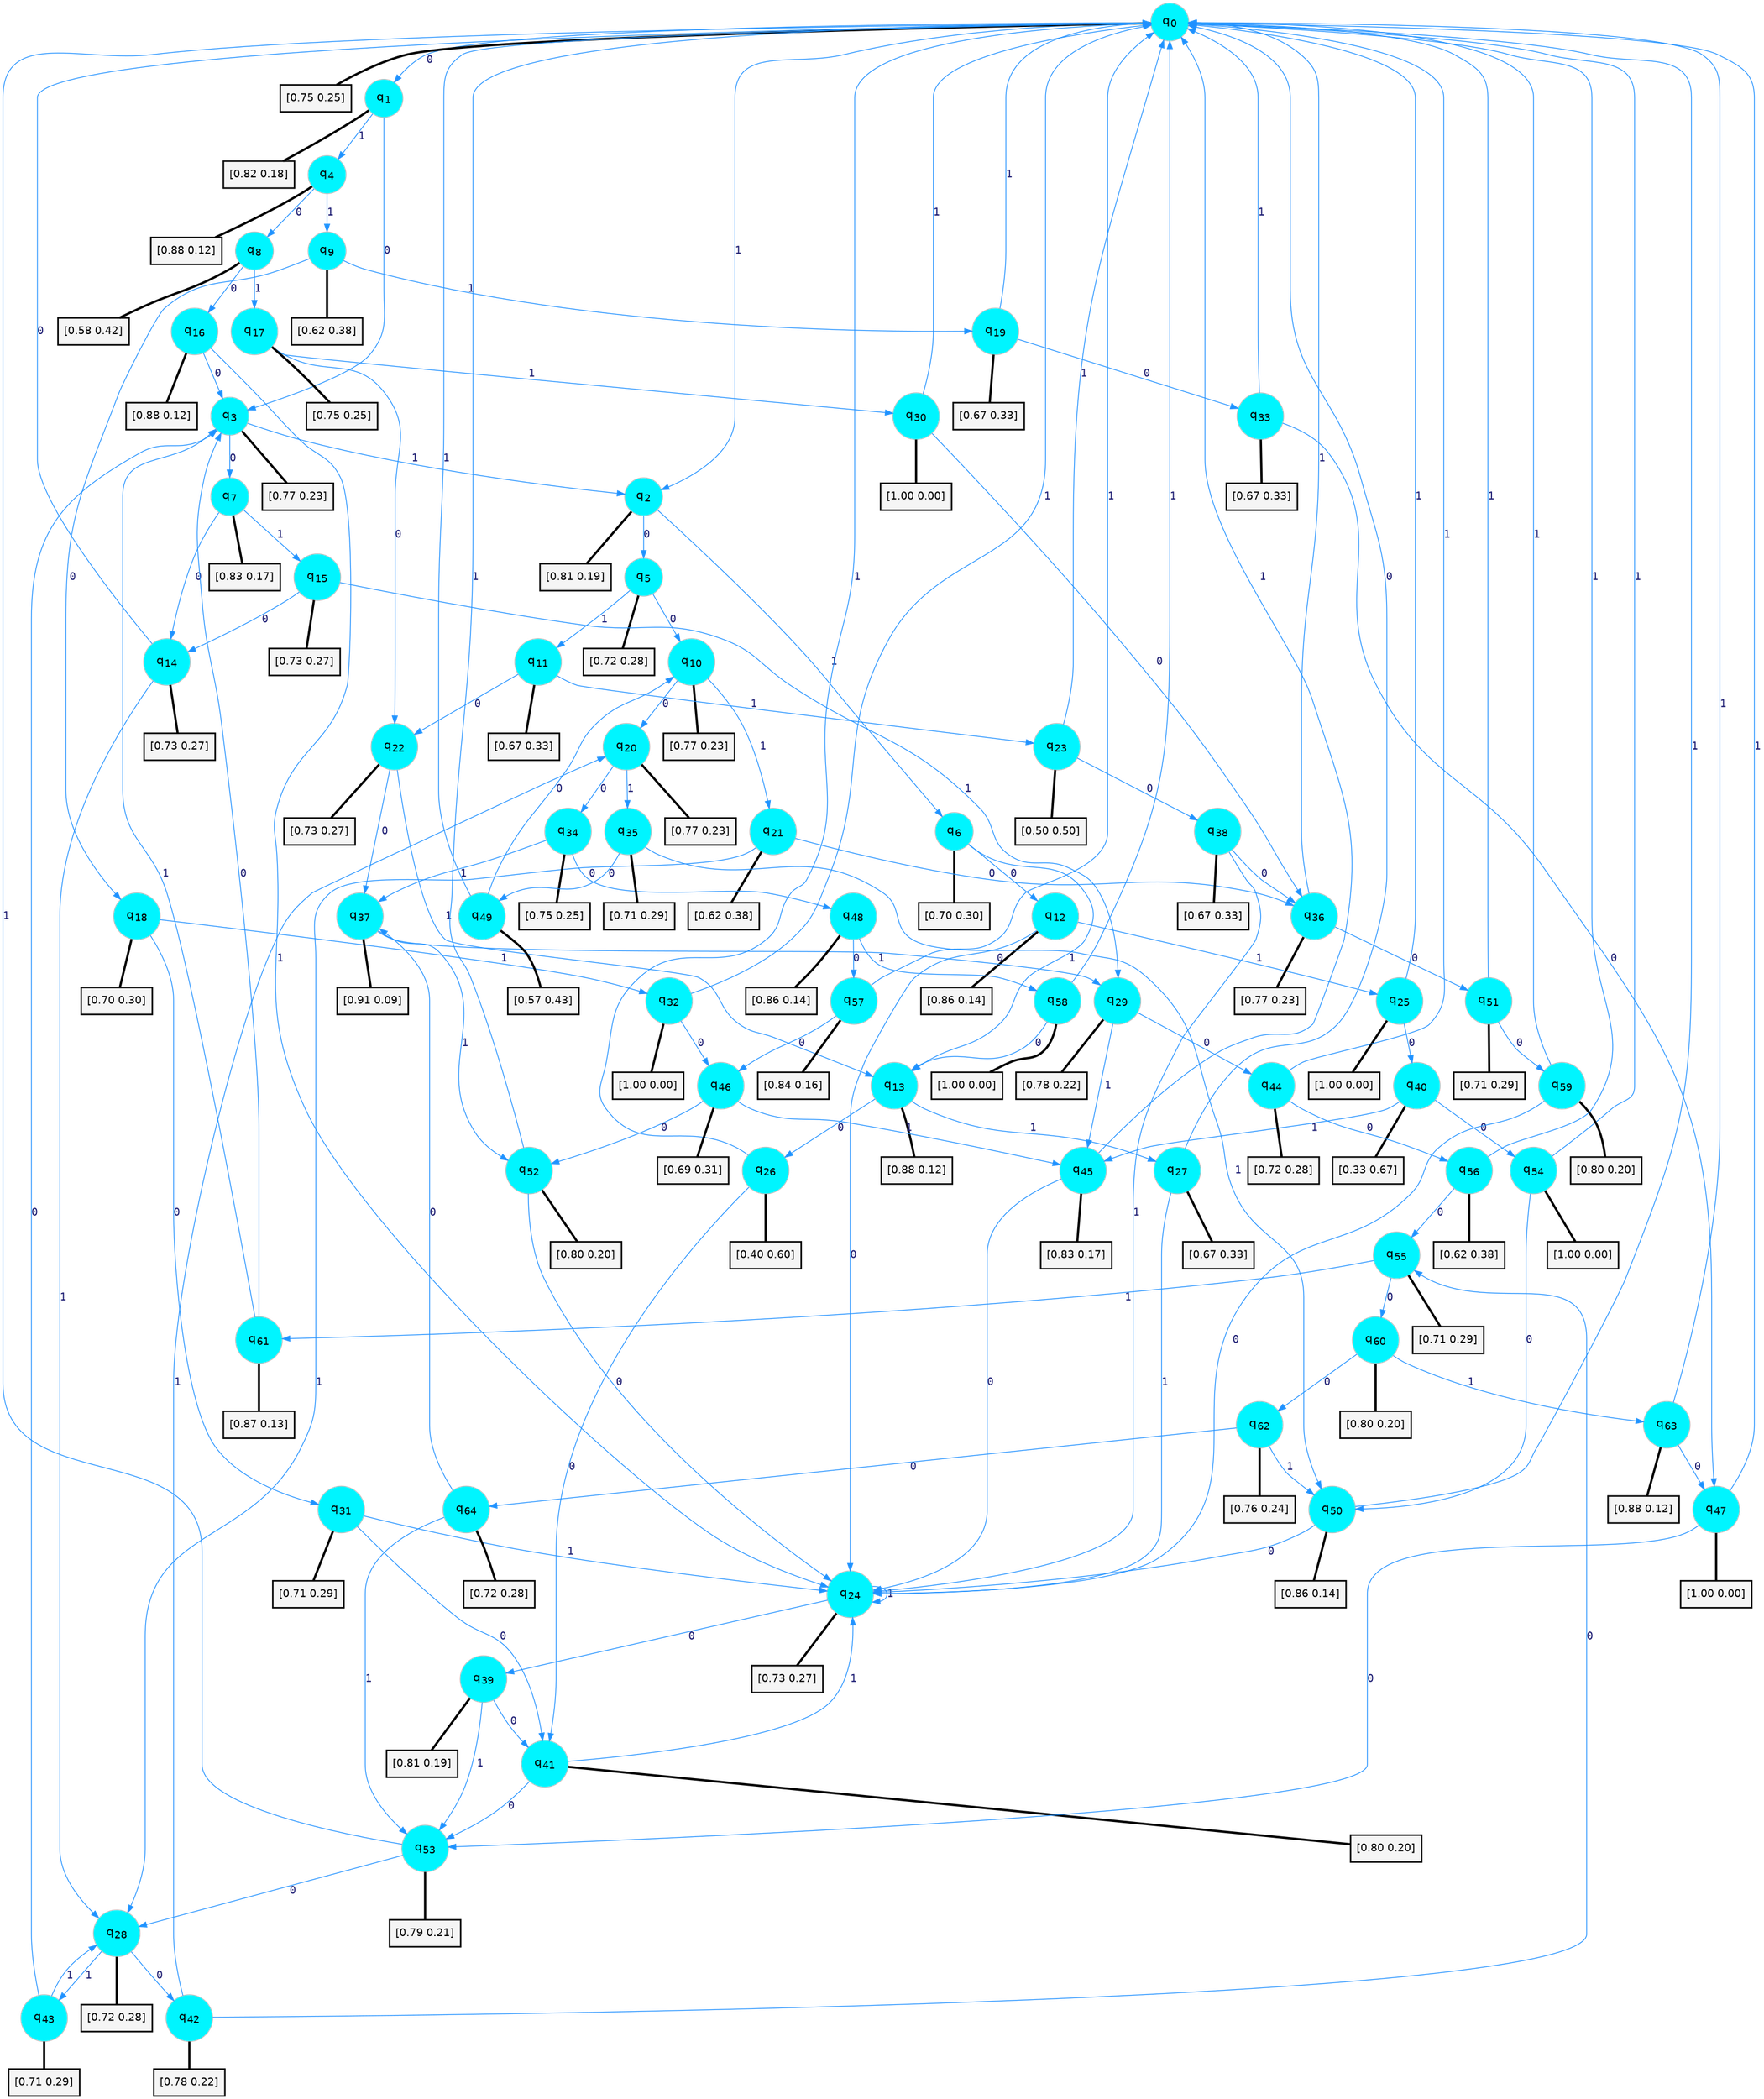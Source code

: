 digraph G {
graph [
bgcolor=transparent, dpi=300, rankdir=TD, size="40,25"];
node [
color=gray, fillcolor=turquoise1, fontcolor=black, fontname=Helvetica, fontsize=16, fontweight=bold, shape=circle, style=filled];
edge [
arrowsize=1, color=dodgerblue1, fontcolor=midnightblue, fontname=courier, fontweight=bold, penwidth=1, style=solid, weight=20];
0[label=<q<SUB>0</SUB>>];
1[label=<q<SUB>1</SUB>>];
2[label=<q<SUB>2</SUB>>];
3[label=<q<SUB>3</SUB>>];
4[label=<q<SUB>4</SUB>>];
5[label=<q<SUB>5</SUB>>];
6[label=<q<SUB>6</SUB>>];
7[label=<q<SUB>7</SUB>>];
8[label=<q<SUB>8</SUB>>];
9[label=<q<SUB>9</SUB>>];
10[label=<q<SUB>10</SUB>>];
11[label=<q<SUB>11</SUB>>];
12[label=<q<SUB>12</SUB>>];
13[label=<q<SUB>13</SUB>>];
14[label=<q<SUB>14</SUB>>];
15[label=<q<SUB>15</SUB>>];
16[label=<q<SUB>16</SUB>>];
17[label=<q<SUB>17</SUB>>];
18[label=<q<SUB>18</SUB>>];
19[label=<q<SUB>19</SUB>>];
20[label=<q<SUB>20</SUB>>];
21[label=<q<SUB>21</SUB>>];
22[label=<q<SUB>22</SUB>>];
23[label=<q<SUB>23</SUB>>];
24[label=<q<SUB>24</SUB>>];
25[label=<q<SUB>25</SUB>>];
26[label=<q<SUB>26</SUB>>];
27[label=<q<SUB>27</SUB>>];
28[label=<q<SUB>28</SUB>>];
29[label=<q<SUB>29</SUB>>];
30[label=<q<SUB>30</SUB>>];
31[label=<q<SUB>31</SUB>>];
32[label=<q<SUB>32</SUB>>];
33[label=<q<SUB>33</SUB>>];
34[label=<q<SUB>34</SUB>>];
35[label=<q<SUB>35</SUB>>];
36[label=<q<SUB>36</SUB>>];
37[label=<q<SUB>37</SUB>>];
38[label=<q<SUB>38</SUB>>];
39[label=<q<SUB>39</SUB>>];
40[label=<q<SUB>40</SUB>>];
41[label=<q<SUB>41</SUB>>];
42[label=<q<SUB>42</SUB>>];
43[label=<q<SUB>43</SUB>>];
44[label=<q<SUB>44</SUB>>];
45[label=<q<SUB>45</SUB>>];
46[label=<q<SUB>46</SUB>>];
47[label=<q<SUB>47</SUB>>];
48[label=<q<SUB>48</SUB>>];
49[label=<q<SUB>49</SUB>>];
50[label=<q<SUB>50</SUB>>];
51[label=<q<SUB>51</SUB>>];
52[label=<q<SUB>52</SUB>>];
53[label=<q<SUB>53</SUB>>];
54[label=<q<SUB>54</SUB>>];
55[label=<q<SUB>55</SUB>>];
56[label=<q<SUB>56</SUB>>];
57[label=<q<SUB>57</SUB>>];
58[label=<q<SUB>58</SUB>>];
59[label=<q<SUB>59</SUB>>];
60[label=<q<SUB>60</SUB>>];
61[label=<q<SUB>61</SUB>>];
62[label=<q<SUB>62</SUB>>];
63[label=<q<SUB>63</SUB>>];
64[label=<q<SUB>64</SUB>>];
65[label="[0.75 0.25]", shape=box,fontcolor=black, fontname=Helvetica, fontsize=14, penwidth=2, fillcolor=whitesmoke,color=black];
66[label="[0.82 0.18]", shape=box,fontcolor=black, fontname=Helvetica, fontsize=14, penwidth=2, fillcolor=whitesmoke,color=black];
67[label="[0.81 0.19]", shape=box,fontcolor=black, fontname=Helvetica, fontsize=14, penwidth=2, fillcolor=whitesmoke,color=black];
68[label="[0.77 0.23]", shape=box,fontcolor=black, fontname=Helvetica, fontsize=14, penwidth=2, fillcolor=whitesmoke,color=black];
69[label="[0.88 0.12]", shape=box,fontcolor=black, fontname=Helvetica, fontsize=14, penwidth=2, fillcolor=whitesmoke,color=black];
70[label="[0.72 0.28]", shape=box,fontcolor=black, fontname=Helvetica, fontsize=14, penwidth=2, fillcolor=whitesmoke,color=black];
71[label="[0.70 0.30]", shape=box,fontcolor=black, fontname=Helvetica, fontsize=14, penwidth=2, fillcolor=whitesmoke,color=black];
72[label="[0.83 0.17]", shape=box,fontcolor=black, fontname=Helvetica, fontsize=14, penwidth=2, fillcolor=whitesmoke,color=black];
73[label="[0.58 0.42]", shape=box,fontcolor=black, fontname=Helvetica, fontsize=14, penwidth=2, fillcolor=whitesmoke,color=black];
74[label="[0.62 0.38]", shape=box,fontcolor=black, fontname=Helvetica, fontsize=14, penwidth=2, fillcolor=whitesmoke,color=black];
75[label="[0.77 0.23]", shape=box,fontcolor=black, fontname=Helvetica, fontsize=14, penwidth=2, fillcolor=whitesmoke,color=black];
76[label="[0.67 0.33]", shape=box,fontcolor=black, fontname=Helvetica, fontsize=14, penwidth=2, fillcolor=whitesmoke,color=black];
77[label="[0.86 0.14]", shape=box,fontcolor=black, fontname=Helvetica, fontsize=14, penwidth=2, fillcolor=whitesmoke,color=black];
78[label="[0.88 0.12]", shape=box,fontcolor=black, fontname=Helvetica, fontsize=14, penwidth=2, fillcolor=whitesmoke,color=black];
79[label="[0.73 0.27]", shape=box,fontcolor=black, fontname=Helvetica, fontsize=14, penwidth=2, fillcolor=whitesmoke,color=black];
80[label="[0.73 0.27]", shape=box,fontcolor=black, fontname=Helvetica, fontsize=14, penwidth=2, fillcolor=whitesmoke,color=black];
81[label="[0.88 0.12]", shape=box,fontcolor=black, fontname=Helvetica, fontsize=14, penwidth=2, fillcolor=whitesmoke,color=black];
82[label="[0.75 0.25]", shape=box,fontcolor=black, fontname=Helvetica, fontsize=14, penwidth=2, fillcolor=whitesmoke,color=black];
83[label="[0.70 0.30]", shape=box,fontcolor=black, fontname=Helvetica, fontsize=14, penwidth=2, fillcolor=whitesmoke,color=black];
84[label="[0.67 0.33]", shape=box,fontcolor=black, fontname=Helvetica, fontsize=14, penwidth=2, fillcolor=whitesmoke,color=black];
85[label="[0.77 0.23]", shape=box,fontcolor=black, fontname=Helvetica, fontsize=14, penwidth=2, fillcolor=whitesmoke,color=black];
86[label="[0.62 0.38]", shape=box,fontcolor=black, fontname=Helvetica, fontsize=14, penwidth=2, fillcolor=whitesmoke,color=black];
87[label="[0.73 0.27]", shape=box,fontcolor=black, fontname=Helvetica, fontsize=14, penwidth=2, fillcolor=whitesmoke,color=black];
88[label="[0.50 0.50]", shape=box,fontcolor=black, fontname=Helvetica, fontsize=14, penwidth=2, fillcolor=whitesmoke,color=black];
89[label="[0.73 0.27]", shape=box,fontcolor=black, fontname=Helvetica, fontsize=14, penwidth=2, fillcolor=whitesmoke,color=black];
90[label="[1.00 0.00]", shape=box,fontcolor=black, fontname=Helvetica, fontsize=14, penwidth=2, fillcolor=whitesmoke,color=black];
91[label="[0.40 0.60]", shape=box,fontcolor=black, fontname=Helvetica, fontsize=14, penwidth=2, fillcolor=whitesmoke,color=black];
92[label="[0.67 0.33]", shape=box,fontcolor=black, fontname=Helvetica, fontsize=14, penwidth=2, fillcolor=whitesmoke,color=black];
93[label="[0.72 0.28]", shape=box,fontcolor=black, fontname=Helvetica, fontsize=14, penwidth=2, fillcolor=whitesmoke,color=black];
94[label="[0.78 0.22]", shape=box,fontcolor=black, fontname=Helvetica, fontsize=14, penwidth=2, fillcolor=whitesmoke,color=black];
95[label="[1.00 0.00]", shape=box,fontcolor=black, fontname=Helvetica, fontsize=14, penwidth=2, fillcolor=whitesmoke,color=black];
96[label="[0.71 0.29]", shape=box,fontcolor=black, fontname=Helvetica, fontsize=14, penwidth=2, fillcolor=whitesmoke,color=black];
97[label="[1.00 0.00]", shape=box,fontcolor=black, fontname=Helvetica, fontsize=14, penwidth=2, fillcolor=whitesmoke,color=black];
98[label="[0.67 0.33]", shape=box,fontcolor=black, fontname=Helvetica, fontsize=14, penwidth=2, fillcolor=whitesmoke,color=black];
99[label="[0.75 0.25]", shape=box,fontcolor=black, fontname=Helvetica, fontsize=14, penwidth=2, fillcolor=whitesmoke,color=black];
100[label="[0.71 0.29]", shape=box,fontcolor=black, fontname=Helvetica, fontsize=14, penwidth=2, fillcolor=whitesmoke,color=black];
101[label="[0.77 0.23]", shape=box,fontcolor=black, fontname=Helvetica, fontsize=14, penwidth=2, fillcolor=whitesmoke,color=black];
102[label="[0.91 0.09]", shape=box,fontcolor=black, fontname=Helvetica, fontsize=14, penwidth=2, fillcolor=whitesmoke,color=black];
103[label="[0.67 0.33]", shape=box,fontcolor=black, fontname=Helvetica, fontsize=14, penwidth=2, fillcolor=whitesmoke,color=black];
104[label="[0.81 0.19]", shape=box,fontcolor=black, fontname=Helvetica, fontsize=14, penwidth=2, fillcolor=whitesmoke,color=black];
105[label="[0.33 0.67]", shape=box,fontcolor=black, fontname=Helvetica, fontsize=14, penwidth=2, fillcolor=whitesmoke,color=black];
106[label="[0.80 0.20]", shape=box,fontcolor=black, fontname=Helvetica, fontsize=14, penwidth=2, fillcolor=whitesmoke,color=black];
107[label="[0.78 0.22]", shape=box,fontcolor=black, fontname=Helvetica, fontsize=14, penwidth=2, fillcolor=whitesmoke,color=black];
108[label="[0.71 0.29]", shape=box,fontcolor=black, fontname=Helvetica, fontsize=14, penwidth=2, fillcolor=whitesmoke,color=black];
109[label="[0.72 0.28]", shape=box,fontcolor=black, fontname=Helvetica, fontsize=14, penwidth=2, fillcolor=whitesmoke,color=black];
110[label="[0.83 0.17]", shape=box,fontcolor=black, fontname=Helvetica, fontsize=14, penwidth=2, fillcolor=whitesmoke,color=black];
111[label="[0.69 0.31]", shape=box,fontcolor=black, fontname=Helvetica, fontsize=14, penwidth=2, fillcolor=whitesmoke,color=black];
112[label="[1.00 0.00]", shape=box,fontcolor=black, fontname=Helvetica, fontsize=14, penwidth=2, fillcolor=whitesmoke,color=black];
113[label="[0.86 0.14]", shape=box,fontcolor=black, fontname=Helvetica, fontsize=14, penwidth=2, fillcolor=whitesmoke,color=black];
114[label="[0.57 0.43]", shape=box,fontcolor=black, fontname=Helvetica, fontsize=14, penwidth=2, fillcolor=whitesmoke,color=black];
115[label="[0.86 0.14]", shape=box,fontcolor=black, fontname=Helvetica, fontsize=14, penwidth=2, fillcolor=whitesmoke,color=black];
116[label="[0.71 0.29]", shape=box,fontcolor=black, fontname=Helvetica, fontsize=14, penwidth=2, fillcolor=whitesmoke,color=black];
117[label="[0.80 0.20]", shape=box,fontcolor=black, fontname=Helvetica, fontsize=14, penwidth=2, fillcolor=whitesmoke,color=black];
118[label="[0.79 0.21]", shape=box,fontcolor=black, fontname=Helvetica, fontsize=14, penwidth=2, fillcolor=whitesmoke,color=black];
119[label="[1.00 0.00]", shape=box,fontcolor=black, fontname=Helvetica, fontsize=14, penwidth=2, fillcolor=whitesmoke,color=black];
120[label="[0.71 0.29]", shape=box,fontcolor=black, fontname=Helvetica, fontsize=14, penwidth=2, fillcolor=whitesmoke,color=black];
121[label="[0.62 0.38]", shape=box,fontcolor=black, fontname=Helvetica, fontsize=14, penwidth=2, fillcolor=whitesmoke,color=black];
122[label="[0.84 0.16]", shape=box,fontcolor=black, fontname=Helvetica, fontsize=14, penwidth=2, fillcolor=whitesmoke,color=black];
123[label="[1.00 0.00]", shape=box,fontcolor=black, fontname=Helvetica, fontsize=14, penwidth=2, fillcolor=whitesmoke,color=black];
124[label="[0.80 0.20]", shape=box,fontcolor=black, fontname=Helvetica, fontsize=14, penwidth=2, fillcolor=whitesmoke,color=black];
125[label="[0.80 0.20]", shape=box,fontcolor=black, fontname=Helvetica, fontsize=14, penwidth=2, fillcolor=whitesmoke,color=black];
126[label="[0.87 0.13]", shape=box,fontcolor=black, fontname=Helvetica, fontsize=14, penwidth=2, fillcolor=whitesmoke,color=black];
127[label="[0.76 0.24]", shape=box,fontcolor=black, fontname=Helvetica, fontsize=14, penwidth=2, fillcolor=whitesmoke,color=black];
128[label="[0.88 0.12]", shape=box,fontcolor=black, fontname=Helvetica, fontsize=14, penwidth=2, fillcolor=whitesmoke,color=black];
129[label="[0.72 0.28]", shape=box,fontcolor=black, fontname=Helvetica, fontsize=14, penwidth=2, fillcolor=whitesmoke,color=black];
0->1 [label=0];
0->2 [label=1];
0->65 [arrowhead=none, penwidth=3,color=black];
1->3 [label=0];
1->4 [label=1];
1->66 [arrowhead=none, penwidth=3,color=black];
2->5 [label=0];
2->6 [label=1];
2->67 [arrowhead=none, penwidth=3,color=black];
3->7 [label=0];
3->2 [label=1];
3->68 [arrowhead=none, penwidth=3,color=black];
4->8 [label=0];
4->9 [label=1];
4->69 [arrowhead=none, penwidth=3,color=black];
5->10 [label=0];
5->11 [label=1];
5->70 [arrowhead=none, penwidth=3,color=black];
6->12 [label=0];
6->13 [label=1];
6->71 [arrowhead=none, penwidth=3,color=black];
7->14 [label=0];
7->15 [label=1];
7->72 [arrowhead=none, penwidth=3,color=black];
8->16 [label=0];
8->17 [label=1];
8->73 [arrowhead=none, penwidth=3,color=black];
9->18 [label=0];
9->19 [label=1];
9->74 [arrowhead=none, penwidth=3,color=black];
10->20 [label=0];
10->21 [label=1];
10->75 [arrowhead=none, penwidth=3,color=black];
11->22 [label=0];
11->23 [label=1];
11->76 [arrowhead=none, penwidth=3,color=black];
12->24 [label=0];
12->25 [label=1];
12->77 [arrowhead=none, penwidth=3,color=black];
13->26 [label=0];
13->27 [label=1];
13->78 [arrowhead=none, penwidth=3,color=black];
14->0 [label=0];
14->28 [label=1];
14->79 [arrowhead=none, penwidth=3,color=black];
15->14 [label=0];
15->29 [label=1];
15->80 [arrowhead=none, penwidth=3,color=black];
16->3 [label=0];
16->24 [label=1];
16->81 [arrowhead=none, penwidth=3,color=black];
17->22 [label=0];
17->30 [label=1];
17->82 [arrowhead=none, penwidth=3,color=black];
18->31 [label=0];
18->32 [label=1];
18->83 [arrowhead=none, penwidth=3,color=black];
19->33 [label=0];
19->0 [label=1];
19->84 [arrowhead=none, penwidth=3,color=black];
20->34 [label=0];
20->35 [label=1];
20->85 [arrowhead=none, penwidth=3,color=black];
21->36 [label=0];
21->28 [label=1];
21->86 [arrowhead=none, penwidth=3,color=black];
22->37 [label=0];
22->13 [label=1];
22->87 [arrowhead=none, penwidth=3,color=black];
23->38 [label=0];
23->0 [label=1];
23->88 [arrowhead=none, penwidth=3,color=black];
24->39 [label=0];
24->24 [label=1];
24->89 [arrowhead=none, penwidth=3,color=black];
25->40 [label=0];
25->0 [label=1];
25->90 [arrowhead=none, penwidth=3,color=black];
26->41 [label=0];
26->0 [label=1];
26->91 [arrowhead=none, penwidth=3,color=black];
27->0 [label=0];
27->24 [label=1];
27->92 [arrowhead=none, penwidth=3,color=black];
28->42 [label=0];
28->43 [label=1];
28->93 [arrowhead=none, penwidth=3,color=black];
29->44 [label=0];
29->45 [label=1];
29->94 [arrowhead=none, penwidth=3,color=black];
30->36 [label=0];
30->0 [label=1];
30->95 [arrowhead=none, penwidth=3,color=black];
31->41 [label=0];
31->24 [label=1];
31->96 [arrowhead=none, penwidth=3,color=black];
32->46 [label=0];
32->0 [label=1];
32->97 [arrowhead=none, penwidth=3,color=black];
33->47 [label=0];
33->0 [label=1];
33->98 [arrowhead=none, penwidth=3,color=black];
34->48 [label=0];
34->37 [label=1];
34->99 [arrowhead=none, penwidth=3,color=black];
35->49 [label=0];
35->50 [label=1];
35->100 [arrowhead=none, penwidth=3,color=black];
36->51 [label=0];
36->0 [label=1];
36->101 [arrowhead=none, penwidth=3,color=black];
37->29 [label=0];
37->52 [label=1];
37->102 [arrowhead=none, penwidth=3,color=black];
38->36 [label=0];
38->24 [label=1];
38->103 [arrowhead=none, penwidth=3,color=black];
39->41 [label=0];
39->53 [label=1];
39->104 [arrowhead=none, penwidth=3,color=black];
40->54 [label=0];
40->45 [label=1];
40->105 [arrowhead=none, penwidth=3,color=black];
41->53 [label=0];
41->24 [label=1];
41->106 [arrowhead=none, penwidth=3,color=black];
42->55 [label=0];
42->20 [label=1];
42->107 [arrowhead=none, penwidth=3,color=black];
43->3 [label=0];
43->28 [label=1];
43->108 [arrowhead=none, penwidth=3,color=black];
44->56 [label=0];
44->0 [label=1];
44->109 [arrowhead=none, penwidth=3,color=black];
45->24 [label=0];
45->0 [label=1];
45->110 [arrowhead=none, penwidth=3,color=black];
46->52 [label=0];
46->45 [label=1];
46->111 [arrowhead=none, penwidth=3,color=black];
47->53 [label=0];
47->0 [label=1];
47->112 [arrowhead=none, penwidth=3,color=black];
48->57 [label=0];
48->58 [label=1];
48->113 [arrowhead=none, penwidth=3,color=black];
49->10 [label=0];
49->0 [label=1];
49->114 [arrowhead=none, penwidth=3,color=black];
50->24 [label=0];
50->0 [label=1];
50->115 [arrowhead=none, penwidth=3,color=black];
51->59 [label=0];
51->0 [label=1];
51->116 [arrowhead=none, penwidth=3,color=black];
52->24 [label=0];
52->0 [label=1];
52->117 [arrowhead=none, penwidth=3,color=black];
53->28 [label=0];
53->0 [label=1];
53->118 [arrowhead=none, penwidth=3,color=black];
54->50 [label=0];
54->0 [label=1];
54->119 [arrowhead=none, penwidth=3,color=black];
55->60 [label=0];
55->61 [label=1];
55->120 [arrowhead=none, penwidth=3,color=black];
56->55 [label=0];
56->0 [label=1];
56->121 [arrowhead=none, penwidth=3,color=black];
57->46 [label=0];
57->0 [label=1];
57->122 [arrowhead=none, penwidth=3,color=black];
58->13 [label=0];
58->0 [label=1];
58->123 [arrowhead=none, penwidth=3,color=black];
59->24 [label=0];
59->0 [label=1];
59->124 [arrowhead=none, penwidth=3,color=black];
60->62 [label=0];
60->63 [label=1];
60->125 [arrowhead=none, penwidth=3,color=black];
61->3 [label=0];
61->3 [label=1];
61->126 [arrowhead=none, penwidth=3,color=black];
62->64 [label=0];
62->50 [label=1];
62->127 [arrowhead=none, penwidth=3,color=black];
63->47 [label=0];
63->0 [label=1];
63->128 [arrowhead=none, penwidth=3,color=black];
64->37 [label=0];
64->53 [label=1];
64->129 [arrowhead=none, penwidth=3,color=black];
}
